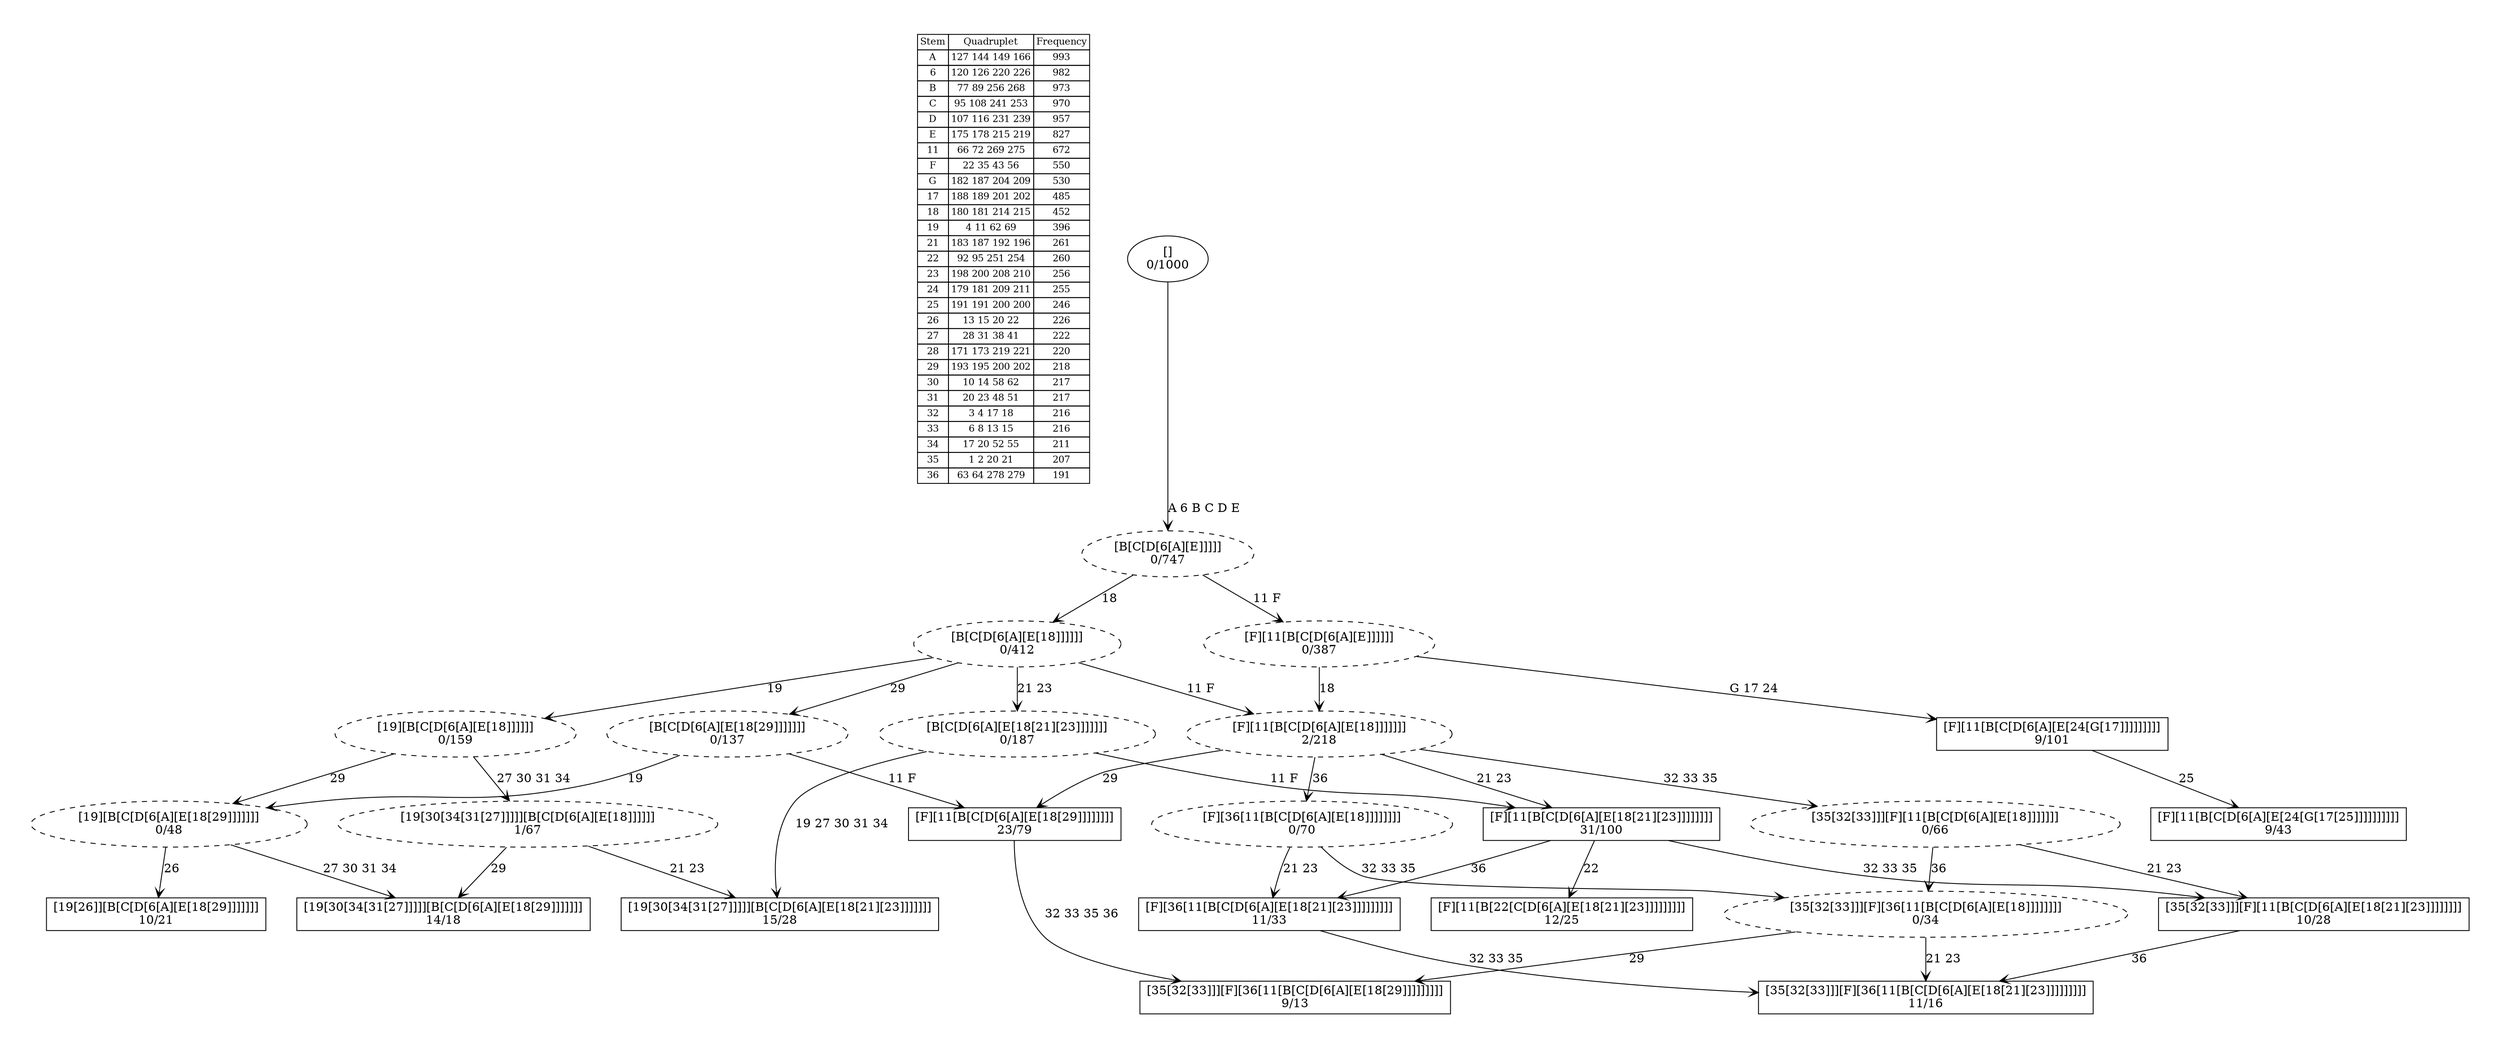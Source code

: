 digraph G {
	pad = 0.5;
	nodesep = 0.5;
"legend" [label = < <table border="0" cellborder="1" cellspacing="0"><tr><td>Stem</td><td>Quadruplet</td><td>Frequency</td></tr>
<tr><td>A</td><td>127 144 149 166</td><td>993</td></tr>
<tr><td>6</td><td>120 126 220 226</td><td>982</td></tr>
<tr><td>B</td><td>77 89 256 268</td><td>973</td></tr>
<tr><td>C</td><td>95 108 241 253</td><td>970</td></tr>
<tr><td>D</td><td>107 116 231 239</td><td>957</td></tr>
<tr><td>E</td><td>175 178 215 219</td><td>827</td></tr>
<tr><td>11</td><td>66 72 269 275</td><td>672</td></tr>
<tr><td>F</td><td>22 35 43 56</td><td>550</td></tr>
<tr><td>G</td><td>182 187 204 209</td><td>530</td></tr>
<tr><td>17</td><td>188 189 201 202</td><td>485</td></tr>
<tr><td>18</td><td>180 181 214 215</td><td>452</td></tr>
<tr><td>19</td><td>4 11 62 69</td><td>396</td></tr>
<tr><td>21</td><td>183 187 192 196</td><td>261</td></tr>
<tr><td>22</td><td>92 95 251 254</td><td>260</td></tr>
<tr><td>23</td><td>198 200 208 210</td><td>256</td></tr>
<tr><td>24</td><td>179 181 209 211</td><td>255</td></tr>
<tr><td>25</td><td>191 191 200 200</td><td>246</td></tr>
<tr><td>26</td><td>13 15 20 22</td><td>226</td></tr>
<tr><td>27</td><td>28 31 38 41</td><td>222</td></tr>
<tr><td>28</td><td>171 173 219 221</td><td>220</td></tr>
<tr><td>29</td><td>193 195 200 202</td><td>218</td></tr>
<tr><td>30</td><td>10 14 58 62</td><td>217</td></tr>
<tr><td>31</td><td>20 23 48 51</td><td>217</td></tr>
<tr><td>32</td><td>3 4 17 18</td><td>216</td></tr>
<tr><td>33</td><td>6 8 13 15</td><td>216</td></tr>
<tr><td>34</td><td>17 20 52 55</td><td>211</td></tr>
<tr><td>35</td><td>1 2 20 21</td><td>207</td></tr>
<tr><td>36</td><td>63 64 278 279</td><td>191</td></tr>
</table>>, shape = plaintext, fontsize=11];
"A 6 B C D E 11 F 18 21 23 " [shape = box];
"A 6 B C D E 11 F 18 29 " [shape = box];
"A 6 B C D E 18 19 21 23 27 30 31 34 " [shape = box];
"A 6 B C D E 18 19 27 29 30 31 34 " [shape = box];
"A 6 B C D E 11 F 18 21 22 23 " [shape = box];
"A 6 B C D E 11 F 18 21 23 32 33 35 36 " [shape = box];
"A 6 B C D E 11 F 18 21 23 36 " [shape = box];
"A 6 B C D E 11 F 18 21 23 32 33 35 " [shape = box];
"A 6 B C D E 18 19 26 29 " [shape = box];
"A 6 B C D E 11 F G 17 24 25 " [shape = box];
"A 6 B C D E 11 F G 17 24 " [shape = box];
"A 6 B C D E 11 F 18 29 32 33 35 36 " [shape = box];
"A 6 B C D E 11 F 18 " [style = dashed];
"A 6 B C D E 18 21 23 " [style = dashed];
"A 6 B C D E 18 " [style = dashed];
"A 6 B C D E 11 F " [style = dashed];
"A 6 B C D E 18 29 " [style = dashed];
"A 6 B C D E 18 19 27 30 31 34 " [style = dashed];
"A 6 B C D E 18 19 " [style = dashed];
"A 6 B C D E " [style = dashed];
"A 6 B C D E 18 19 29 " [style = dashed];
"A 6 B C D E 11 F 18 32 33 35 36 " [style = dashed];
"A 6 B C D E 11 F 18 36 " [style = dashed];
"A 6 B C D E 11 F 18 32 33 35 " [style = dashed];
"A 6 B C D E 11 F 18 21 23 " [label = "[F][11[B[C[D[6[A][E[18[21][23]]]]]]]]\n31/100"];
"A 6 B C D E 11 F 18 29 " [label = "[F][11[B[C[D[6[A][E[18[29]]]]]]]]\n23/79"];
"A 6 B C D E 18 19 21 23 27 30 31 34 " [label = "[19[30[34[31[27]]]]][B[C[D[6[A][E[18[21][23]]]]]]]\n15/28"];
"A 6 B C D E 18 19 27 29 30 31 34 " [label = "[19[30[34[31[27]]]]][B[C[D[6[A][E[18[29]]]]]]]\n14/18"];
"A 6 B C D E 11 F 18 21 22 23 " [label = "[F][11[B[22[C[D[6[A][E[18[21][23]]]]]]]]]\n12/25"];
"A 6 B C D E 11 F 18 21 23 32 33 35 36 " [label = "[35[32[33]]][F][36[11[B[C[D[6[A][E[18[21][23]]]]]]]]]\n11/16"];
"A 6 B C D E 11 F 18 21 23 36 " [label = "[F][36[11[B[C[D[6[A][E[18[21][23]]]]]]]]]\n11/33"];
"A 6 B C D E 11 F 18 21 23 32 33 35 " [label = "[35[32[33]]][F][11[B[C[D[6[A][E[18[21][23]]]]]]]]\n10/28"];
"A 6 B C D E 18 19 26 29 " [label = "[19[26]][B[C[D[6[A][E[18[29]]]]]]]\n10/21"];
"A 6 B C D E 11 F G 17 24 25 " [label = "[F][11[B[C[D[6[A][E[24[G[17[25]]]]]]]]]]\n9/43"];
"A 6 B C D E 11 F G 17 24 " [label = "[F][11[B[C[D[6[A][E[24[G[17]]]]]]]]]\n9/101"];
"A 6 B C D E 11 F 18 29 32 33 35 36 " [label = "[35[32[33]]][F][36[11[B[C[D[6[A][E[18[29]]]]]]]]]\n9/13"];
"A 6 B C D E 11 F 18 " [label = "[F][11[B[C[D[6[A][E[18]]]]]]]\n2/218"];
"A 6 B C D E 18 21 23 " [label = "[B[C[D[6[A][E[18[21][23]]]]]]]\n0/187"];
"A 6 B C D E 18 " [label = "[B[C[D[6[A][E[18]]]]]]\n0/412"];
"A 6 B C D E 11 F " [label = "[F][11[B[C[D[6[A][E]]]]]]\n0/387"];
"A 6 B C D E 18 29 " [label = "[B[C[D[6[A][E[18[29]]]]]]]\n0/137"];
"A 6 B C D E 18 19 27 30 31 34 " [label = "[19[30[34[31[27]]]]][B[C[D[6[A][E[18]]]]]]\n1/67"];
"A 6 B C D E 18 19 " [label = "[19][B[C[D[6[A][E[18]]]]]]\n0/159"];
"A 6 B C D E " [label = "[B[C[D[6[A][E]]]]]\n0/747"];
"A 6 B C D E 18 19 29 " [label = "[19][B[C[D[6[A][E[18[29]]]]]]]\n0/48"];
"A 6 B C D E 11 F 18 32 33 35 36 " [label = "[35[32[33]]][F][36[11[B[C[D[6[A][E[18]]]]]]]]\n0/34"];
"A 6 B C D E 11 F 18 36 " [label = "[F][36[11[B[C[D[6[A][E[18]]]]]]]]\n0/70"];
"A 6 B C D E 11 F 18 32 33 35 " [label = "[35[32[33]]][F][11[B[C[D[6[A][E[18]]]]]]]\n0/66"];
"" [label = "[]\n0/1000"];
"A 6 B C D E 11 F 18 21 23 " -> "A 6 B C D E 11 F 18 21 22 23 " [label = "22 ", arrowhead = vee];
"A 6 B C D E 11 F 18 21 23 " -> "A 6 B C D E 11 F 18 21 23 36 " [label = "36 ", arrowhead = vee];
"A 6 B C D E 11 F 18 21 23 " -> "A 6 B C D E 11 F 18 21 23 32 33 35 " [label = "32 33 35 ", arrowhead = vee];
"A 6 B C D E 11 F 18 29 " -> "A 6 B C D E 11 F 18 29 32 33 35 36 " [label = "32 33 35 36 ", arrowhead = vee];
"A 6 B C D E 11 F 18 21 23 36 " -> "A 6 B C D E 11 F 18 21 23 32 33 35 36 " [label = "32 33 35 ", arrowhead = vee];
"A 6 B C D E 11 F 18 21 23 32 33 35 " -> "A 6 B C D E 11 F 18 21 23 32 33 35 36 " [label = "36 ", arrowhead = vee];
"A 6 B C D E 11 F G 17 24 " -> "A 6 B C D E 11 F G 17 24 25 " [label = "25 ", arrowhead = vee];
"A 6 B C D E 11 F 18 " -> "A 6 B C D E 11 F 18 21 23 " [label = "21 23 ", arrowhead = vee];
"A 6 B C D E 11 F 18 " -> "A 6 B C D E 11 F 18 29 " [label = "29 ", arrowhead = vee];
"A 6 B C D E 11 F 18 " -> "A 6 B C D E 11 F 18 36 " [label = "36 ", arrowhead = vee];
"A 6 B C D E 11 F 18 " -> "A 6 B C D E 11 F 18 32 33 35 " [label = "32 33 35 ", arrowhead = vee];
"A 6 B C D E 18 21 23 " -> "A 6 B C D E 11 F 18 21 23 " [label = "11 F ", arrowhead = vee];
"A 6 B C D E 18 21 23 " -> "A 6 B C D E 18 19 21 23 27 30 31 34 " [label = "19 27 30 31 34 ", arrowhead = vee];
"A 6 B C D E 18 " -> "A 6 B C D E 11 F 18 " [label = "11 F ", arrowhead = vee];
"A 6 B C D E 18 " -> "A 6 B C D E 18 21 23 " [label = "21 23 ", arrowhead = vee];
"A 6 B C D E 18 " -> "A 6 B C D E 18 29 " [label = "29 ", arrowhead = vee];
"A 6 B C D E 18 " -> "A 6 B C D E 18 19 " [label = "19 ", arrowhead = vee];
"A 6 B C D E 11 F " -> "A 6 B C D E 11 F 18 " [label = "18 ", arrowhead = vee];
"A 6 B C D E 11 F " -> "A 6 B C D E 11 F G 17 24 " [label = "G 17 24 ", arrowhead = vee];
"A 6 B C D E 18 29 " -> "A 6 B C D E 11 F 18 29 " [label = "11 F ", arrowhead = vee];
"A 6 B C D E 18 29 " -> "A 6 B C D E 18 19 29 " [label = "19 ", arrowhead = vee];
"A 6 B C D E 18 19 27 30 31 34 " -> "A 6 B C D E 18 19 21 23 27 30 31 34 " [label = "21 23 ", arrowhead = vee];
"A 6 B C D E 18 19 27 30 31 34 " -> "A 6 B C D E 18 19 27 29 30 31 34 " [label = "29 ", arrowhead = vee];
"A 6 B C D E 18 19 " -> "A 6 B C D E 18 19 27 30 31 34 " [label = "27 30 31 34 ", arrowhead = vee];
"A 6 B C D E 18 19 " -> "A 6 B C D E 18 19 29 " [label = "29 ", arrowhead = vee];
"A 6 B C D E " -> "A 6 B C D E 18 " [label = "18 ", arrowhead = vee];
"A 6 B C D E " -> "A 6 B C D E 11 F " [label = "11 F ", arrowhead = vee];
"A 6 B C D E 18 19 29 " -> "A 6 B C D E 18 19 27 29 30 31 34 " [label = "27 30 31 34 ", arrowhead = vee];
"A 6 B C D E 18 19 29 " -> "A 6 B C D E 18 19 26 29 " [label = "26 ", arrowhead = vee];
"A 6 B C D E 11 F 18 32 33 35 36 " -> "A 6 B C D E 11 F 18 21 23 32 33 35 36 " [label = "21 23 ", arrowhead = vee];
"A 6 B C D E 11 F 18 32 33 35 36 " -> "A 6 B C D E 11 F 18 29 32 33 35 36 " [label = "29 ", arrowhead = vee];
"A 6 B C D E 11 F 18 36 " -> "A 6 B C D E 11 F 18 21 23 36 " [label = "21 23 ", arrowhead = vee];
"A 6 B C D E 11 F 18 36 " -> "A 6 B C D E 11 F 18 32 33 35 36 " [label = "32 33 35 ", arrowhead = vee];
"A 6 B C D E 11 F 18 32 33 35 " -> "A 6 B C D E 11 F 18 21 23 32 33 35 " [label = "21 23 ", arrowhead = vee];
"A 6 B C D E 11 F 18 32 33 35 " -> "A 6 B C D E 11 F 18 32 33 35 36 " [label = "36 ", arrowhead = vee];
"" -> "A 6 B C D E " [label = "A 6 B C D E ", arrowhead = vee];
}